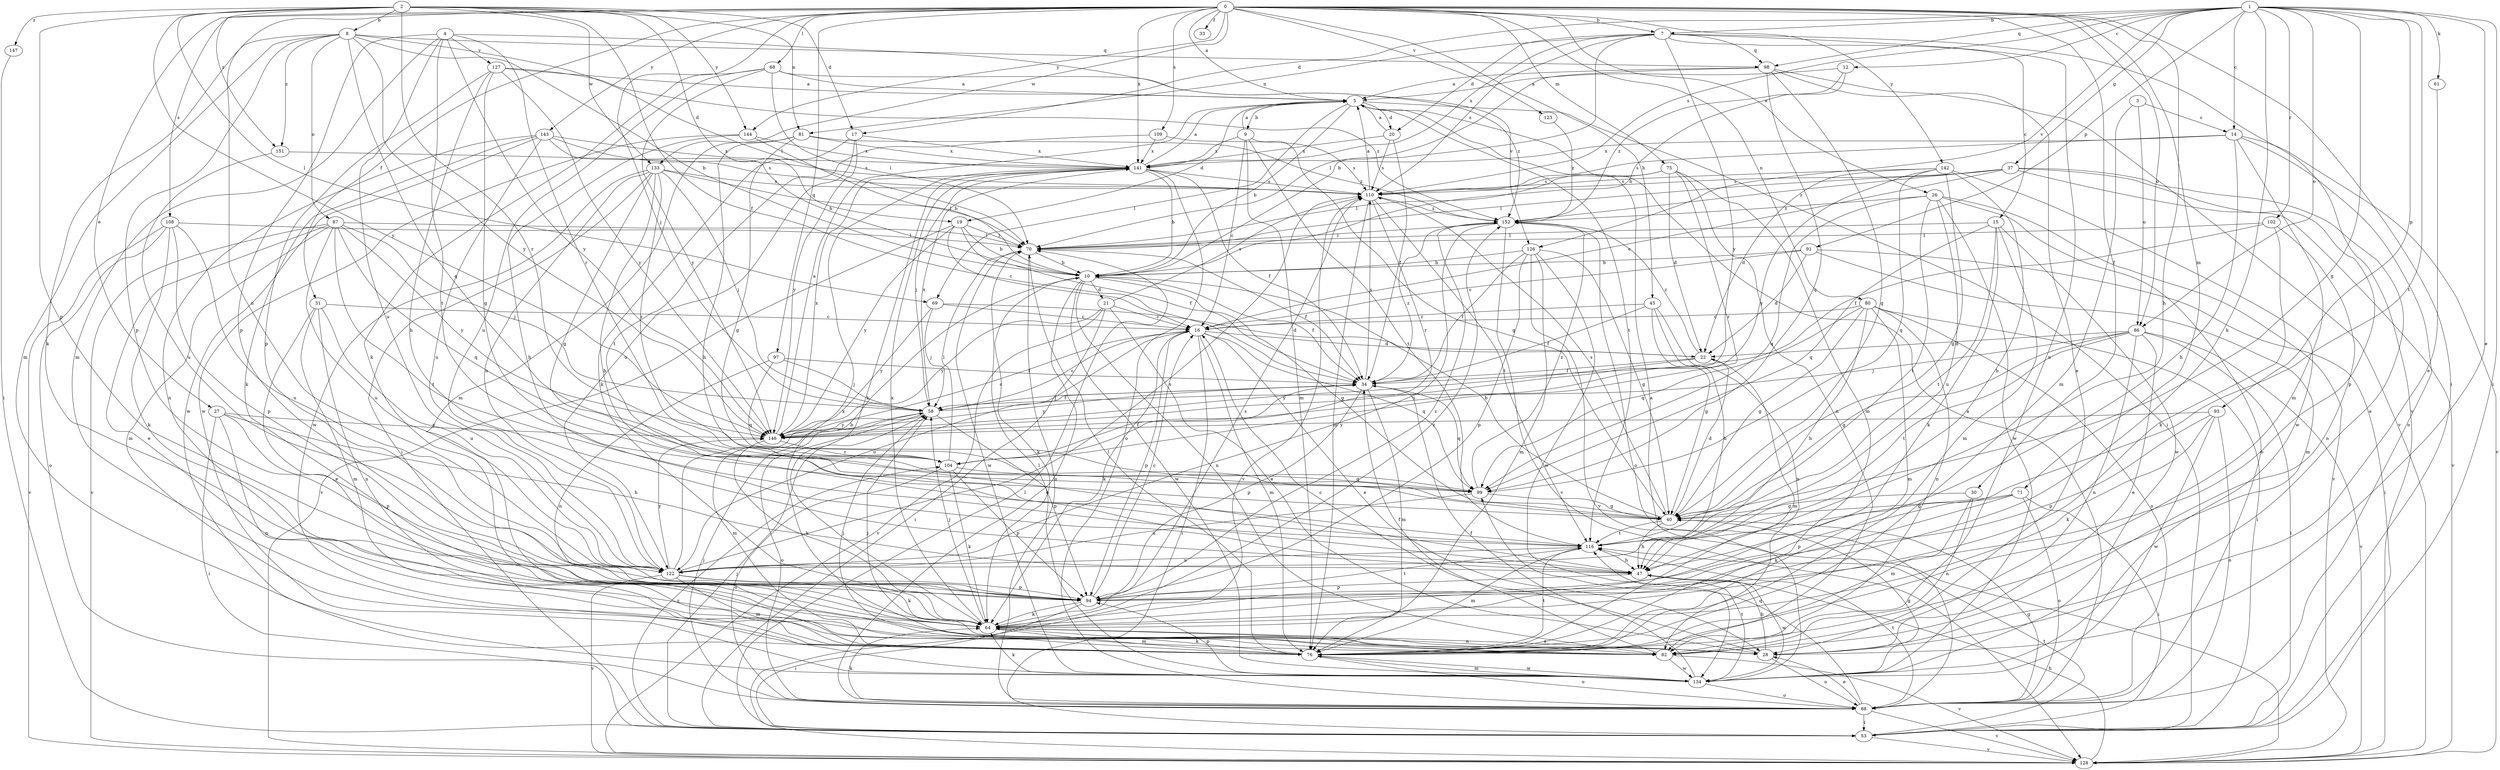 strict digraph  {
0;
1;
2;
3;
4;
5;
7;
8;
9;
10;
12;
14;
15;
16;
17;
19;
20;
21;
22;
26;
27;
28;
30;
31;
33;
34;
37;
40;
45;
47;
53;
58;
61;
64;
68;
69;
70;
71;
75;
76;
80;
81;
82;
86;
87;
88;
91;
93;
94;
97;
98;
99;
102;
104;
108;
109;
110;
116;
122;
123;
126;
127;
128;
133;
134;
141;
142;
143;
144;
146;
147;
151;
152;
0 -> 5  [label=a];
0 -> 7  [label=b];
0 -> 26  [label=e];
0 -> 27  [label=e];
0 -> 30  [label=f];
0 -> 31  [label=f];
0 -> 33  [label=f];
0 -> 45  [label=h];
0 -> 47  [label=h];
0 -> 53  [label=i];
0 -> 58  [label=j];
0 -> 68  [label=l];
0 -> 71  [label=m];
0 -> 75  [label=m];
0 -> 80  [label=n];
0 -> 86  [label=o];
0 -> 97  [label=q];
0 -> 108  [label=s];
0 -> 109  [label=s];
0 -> 122  [label=u];
0 -> 123  [label=v];
0 -> 133  [label=w];
0 -> 141  [label=x];
0 -> 142  [label=y];
0 -> 143  [label=y];
0 -> 144  [label=y];
1 -> 7  [label=b];
1 -> 12  [label=c];
1 -> 14  [label=c];
1 -> 17  [label=d];
1 -> 28  [label=e];
1 -> 37  [label=g];
1 -> 40  [label=g];
1 -> 53  [label=i];
1 -> 61  [label=k];
1 -> 64  [label=k];
1 -> 86  [label=o];
1 -> 91  [label=p];
1 -> 93  [label=p];
1 -> 98  [label=q];
1 -> 102  [label=r];
1 -> 110  [label=s];
1 -> 116  [label=t];
1 -> 126  [label=v];
2 -> 8  [label=b];
2 -> 17  [label=d];
2 -> 19  [label=d];
2 -> 34  [label=f];
2 -> 69  [label=l];
2 -> 81  [label=n];
2 -> 94  [label=p];
2 -> 104  [label=r];
2 -> 133  [label=w];
2 -> 144  [label=y];
2 -> 146  [label=y];
2 -> 147  [label=z];
2 -> 151  [label=z];
3 -> 14  [label=c];
3 -> 76  [label=m];
3 -> 86  [label=o];
4 -> 76  [label=m];
4 -> 94  [label=p];
4 -> 104  [label=r];
4 -> 116  [label=t];
4 -> 122  [label=u];
4 -> 126  [label=v];
4 -> 127  [label=v];
4 -> 146  [label=y];
5 -> 9  [label=b];
5 -> 10  [label=b];
5 -> 19  [label=d];
5 -> 20  [label=d];
5 -> 53  [label=i];
5 -> 69  [label=l];
5 -> 116  [label=t];
7 -> 10  [label=b];
7 -> 15  [label=c];
7 -> 20  [label=d];
7 -> 81  [label=n];
7 -> 82  [label=n];
7 -> 98  [label=q];
7 -> 110  [label=s];
7 -> 128  [label=v];
7 -> 141  [label=x];
7 -> 146  [label=y];
8 -> 10  [label=b];
8 -> 64  [label=k];
8 -> 70  [label=l];
8 -> 76  [label=m];
8 -> 87  [label=o];
8 -> 94  [label=p];
8 -> 98  [label=q];
8 -> 99  [label=q];
8 -> 146  [label=y];
8 -> 151  [label=z];
9 -> 5  [label=a];
9 -> 16  [label=c];
9 -> 40  [label=g];
9 -> 76  [label=m];
9 -> 116  [label=t];
9 -> 141  [label=x];
10 -> 21  [label=d];
10 -> 34  [label=f];
10 -> 40  [label=g];
10 -> 64  [label=k];
10 -> 82  [label=n];
10 -> 88  [label=o];
10 -> 134  [label=w];
12 -> 5  [label=a];
12 -> 10  [label=b];
12 -> 152  [label=z];
14 -> 47  [label=h];
14 -> 76  [label=m];
14 -> 88  [label=o];
14 -> 110  [label=s];
14 -> 128  [label=v];
14 -> 141  [label=x];
15 -> 64  [label=k];
15 -> 70  [label=l];
15 -> 76  [label=m];
15 -> 99  [label=q];
15 -> 116  [label=t];
15 -> 134  [label=w];
16 -> 22  [label=d];
16 -> 28  [label=e];
16 -> 53  [label=i];
16 -> 64  [label=k];
16 -> 76  [label=m];
16 -> 94  [label=p];
16 -> 99  [label=q];
16 -> 122  [label=u];
17 -> 64  [label=k];
17 -> 122  [label=u];
17 -> 141  [label=x];
17 -> 146  [label=y];
19 -> 10  [label=b];
19 -> 16  [label=c];
19 -> 34  [label=f];
19 -> 70  [label=l];
19 -> 128  [label=v];
19 -> 146  [label=y];
20 -> 5  [label=a];
20 -> 34  [label=f];
20 -> 110  [label=s];
20 -> 141  [label=x];
21 -> 16  [label=c];
21 -> 28  [label=e];
21 -> 53  [label=i];
21 -> 110  [label=s];
21 -> 128  [label=v];
21 -> 146  [label=y];
22 -> 34  [label=f];
22 -> 76  [label=m];
22 -> 146  [label=y];
22 -> 152  [label=z];
26 -> 88  [label=o];
26 -> 99  [label=q];
26 -> 116  [label=t];
26 -> 122  [label=u];
26 -> 128  [label=v];
26 -> 134  [label=w];
26 -> 152  [label=z];
27 -> 47  [label=h];
27 -> 53  [label=i];
27 -> 82  [label=n];
27 -> 94  [label=p];
27 -> 146  [label=y];
28 -> 16  [label=c];
28 -> 47  [label=h];
28 -> 58  [label=j];
28 -> 88  [label=o];
30 -> 40  [label=g];
30 -> 76  [label=m];
30 -> 82  [label=n];
31 -> 16  [label=c];
31 -> 28  [label=e];
31 -> 76  [label=m];
31 -> 82  [label=n];
31 -> 122  [label=u];
34 -> 58  [label=j];
34 -> 76  [label=m];
34 -> 94  [label=p];
34 -> 99  [label=q];
34 -> 110  [label=s];
34 -> 146  [label=y];
34 -> 152  [label=z];
37 -> 16  [label=c];
37 -> 28  [label=e];
37 -> 70  [label=l];
37 -> 94  [label=p];
37 -> 110  [label=s];
37 -> 128  [label=v];
37 -> 152  [label=z];
40 -> 10  [label=b];
40 -> 22  [label=d];
40 -> 47  [label=h];
40 -> 110  [label=s];
40 -> 116  [label=t];
45 -> 16  [label=c];
45 -> 34  [label=f];
45 -> 40  [label=g];
45 -> 47  [label=h];
45 -> 82  [label=n];
47 -> 94  [label=p];
47 -> 134  [label=w];
53 -> 58  [label=j];
53 -> 70  [label=l];
53 -> 104  [label=r];
53 -> 116  [label=t];
53 -> 128  [label=v];
58 -> 16  [label=c];
58 -> 34  [label=f];
58 -> 76  [label=m];
58 -> 88  [label=o];
58 -> 94  [label=p];
58 -> 141  [label=x];
58 -> 146  [label=y];
61 -> 28  [label=e];
64 -> 28  [label=e];
64 -> 58  [label=j];
64 -> 76  [label=m];
64 -> 82  [label=n];
64 -> 110  [label=s];
64 -> 141  [label=x];
64 -> 152  [label=z];
68 -> 5  [label=a];
68 -> 64  [label=k];
68 -> 70  [label=l];
68 -> 122  [label=u];
68 -> 146  [label=y];
68 -> 152  [label=z];
69 -> 16  [label=c];
69 -> 22  [label=d];
69 -> 58  [label=j];
69 -> 146  [label=y];
70 -> 10  [label=b];
70 -> 34  [label=f];
70 -> 88  [label=o];
70 -> 134  [label=w];
71 -> 40  [label=g];
71 -> 53  [label=i];
71 -> 64  [label=k];
71 -> 88  [label=o];
71 -> 94  [label=p];
75 -> 22  [label=d];
75 -> 70  [label=l];
75 -> 76  [label=m];
75 -> 82  [label=n];
75 -> 104  [label=r];
75 -> 110  [label=s];
76 -> 58  [label=j];
76 -> 64  [label=k];
76 -> 70  [label=l];
76 -> 88  [label=o];
76 -> 116  [label=t];
76 -> 134  [label=w];
80 -> 16  [label=c];
80 -> 40  [label=g];
80 -> 47  [label=h];
80 -> 53  [label=i];
80 -> 76  [label=m];
80 -> 82  [label=n];
80 -> 88  [label=o];
80 -> 99  [label=q];
81 -> 40  [label=g];
81 -> 47  [label=h];
81 -> 76  [label=m];
81 -> 141  [label=x];
81 -> 152  [label=z];
82 -> 34  [label=f];
82 -> 128  [label=v];
82 -> 134  [label=w];
82 -> 141  [label=x];
86 -> 22  [label=d];
86 -> 28  [label=e];
86 -> 40  [label=g];
86 -> 53  [label=i];
86 -> 58  [label=j];
86 -> 82  [label=n];
86 -> 116  [label=t];
86 -> 128  [label=v];
87 -> 28  [label=e];
87 -> 58  [label=j];
87 -> 70  [label=l];
87 -> 76  [label=m];
87 -> 99  [label=q];
87 -> 116  [label=t];
87 -> 122  [label=u];
87 -> 128  [label=v];
87 -> 146  [label=y];
88 -> 5  [label=a];
88 -> 28  [label=e];
88 -> 40  [label=g];
88 -> 53  [label=i];
88 -> 58  [label=j];
88 -> 64  [label=k];
88 -> 99  [label=q];
88 -> 116  [label=t];
88 -> 128  [label=v];
91 -> 10  [label=b];
91 -> 16  [label=c];
91 -> 22  [label=d];
91 -> 53  [label=i];
91 -> 76  [label=m];
93 -> 64  [label=k];
93 -> 88  [label=o];
93 -> 94  [label=p];
93 -> 134  [label=w];
93 -> 146  [label=y];
94 -> 16  [label=c];
94 -> 53  [label=i];
94 -> 64  [label=k];
94 -> 116  [label=t];
94 -> 152  [label=z];
97 -> 34  [label=f];
97 -> 58  [label=j];
97 -> 82  [label=n];
97 -> 99  [label=q];
98 -> 5  [label=a];
98 -> 28  [label=e];
98 -> 40  [label=g];
98 -> 70  [label=l];
98 -> 99  [label=q];
98 -> 128  [label=v];
99 -> 40  [label=g];
99 -> 122  [label=u];
99 -> 152  [label=z];
102 -> 34  [label=f];
102 -> 64  [label=k];
102 -> 70  [label=l];
102 -> 82  [label=n];
104 -> 34  [label=f];
104 -> 64  [label=k];
104 -> 70  [label=l];
104 -> 88  [label=o];
104 -> 94  [label=p];
104 -> 99  [label=q];
108 -> 64  [label=k];
108 -> 70  [label=l];
108 -> 88  [label=o];
108 -> 94  [label=p];
108 -> 122  [label=u];
108 -> 128  [label=v];
109 -> 110  [label=s];
109 -> 116  [label=t];
109 -> 141  [label=x];
110 -> 5  [label=a];
110 -> 76  [label=m];
110 -> 104  [label=r];
110 -> 116  [label=t];
110 -> 128  [label=v];
110 -> 152  [label=z];
116 -> 47  [label=h];
116 -> 76  [label=m];
116 -> 122  [label=u];
122 -> 10  [label=b];
122 -> 64  [label=k];
122 -> 76  [label=m];
122 -> 94  [label=p];
122 -> 110  [label=s];
122 -> 128  [label=v];
122 -> 146  [label=y];
123 -> 152  [label=z];
126 -> 10  [label=b];
126 -> 34  [label=f];
126 -> 40  [label=g];
126 -> 76  [label=m];
126 -> 94  [label=p];
126 -> 128  [label=v];
126 -> 134  [label=w];
127 -> 5  [label=a];
127 -> 40  [label=g];
127 -> 47  [label=h];
127 -> 94  [label=p];
127 -> 146  [label=y];
127 -> 152  [label=z];
128 -> 47  [label=h];
133 -> 40  [label=g];
133 -> 47  [label=h];
133 -> 53  [label=i];
133 -> 58  [label=j];
133 -> 70  [label=l];
133 -> 104  [label=r];
133 -> 110  [label=s];
133 -> 122  [label=u];
133 -> 134  [label=w];
134 -> 5  [label=a];
134 -> 34  [label=f];
134 -> 40  [label=g];
134 -> 64  [label=k];
134 -> 70  [label=l];
134 -> 76  [label=m];
134 -> 88  [label=o];
134 -> 94  [label=p];
134 -> 116  [label=t];
141 -> 5  [label=a];
141 -> 10  [label=b];
141 -> 34  [label=f];
141 -> 58  [label=j];
141 -> 64  [label=k];
141 -> 88  [label=o];
141 -> 110  [label=s];
142 -> 22  [label=d];
142 -> 40  [label=g];
142 -> 47  [label=h];
142 -> 99  [label=q];
142 -> 110  [label=s];
142 -> 134  [label=w];
142 -> 146  [label=y];
143 -> 10  [label=b];
143 -> 64  [label=k];
143 -> 82  [label=n];
143 -> 110  [label=s];
143 -> 122  [label=u];
143 -> 134  [label=w];
143 -> 141  [label=x];
144 -> 10  [label=b];
144 -> 47  [label=h];
144 -> 134  [label=w];
144 -> 141  [label=x];
146 -> 5  [label=a];
146 -> 16  [label=c];
146 -> 64  [label=k];
146 -> 104  [label=r];
146 -> 141  [label=x];
147 -> 53  [label=i];
151 -> 110  [label=s];
151 -> 122  [label=u];
152 -> 70  [label=l];
152 -> 88  [label=o];
152 -> 122  [label=u];
152 -> 128  [label=v];
}
